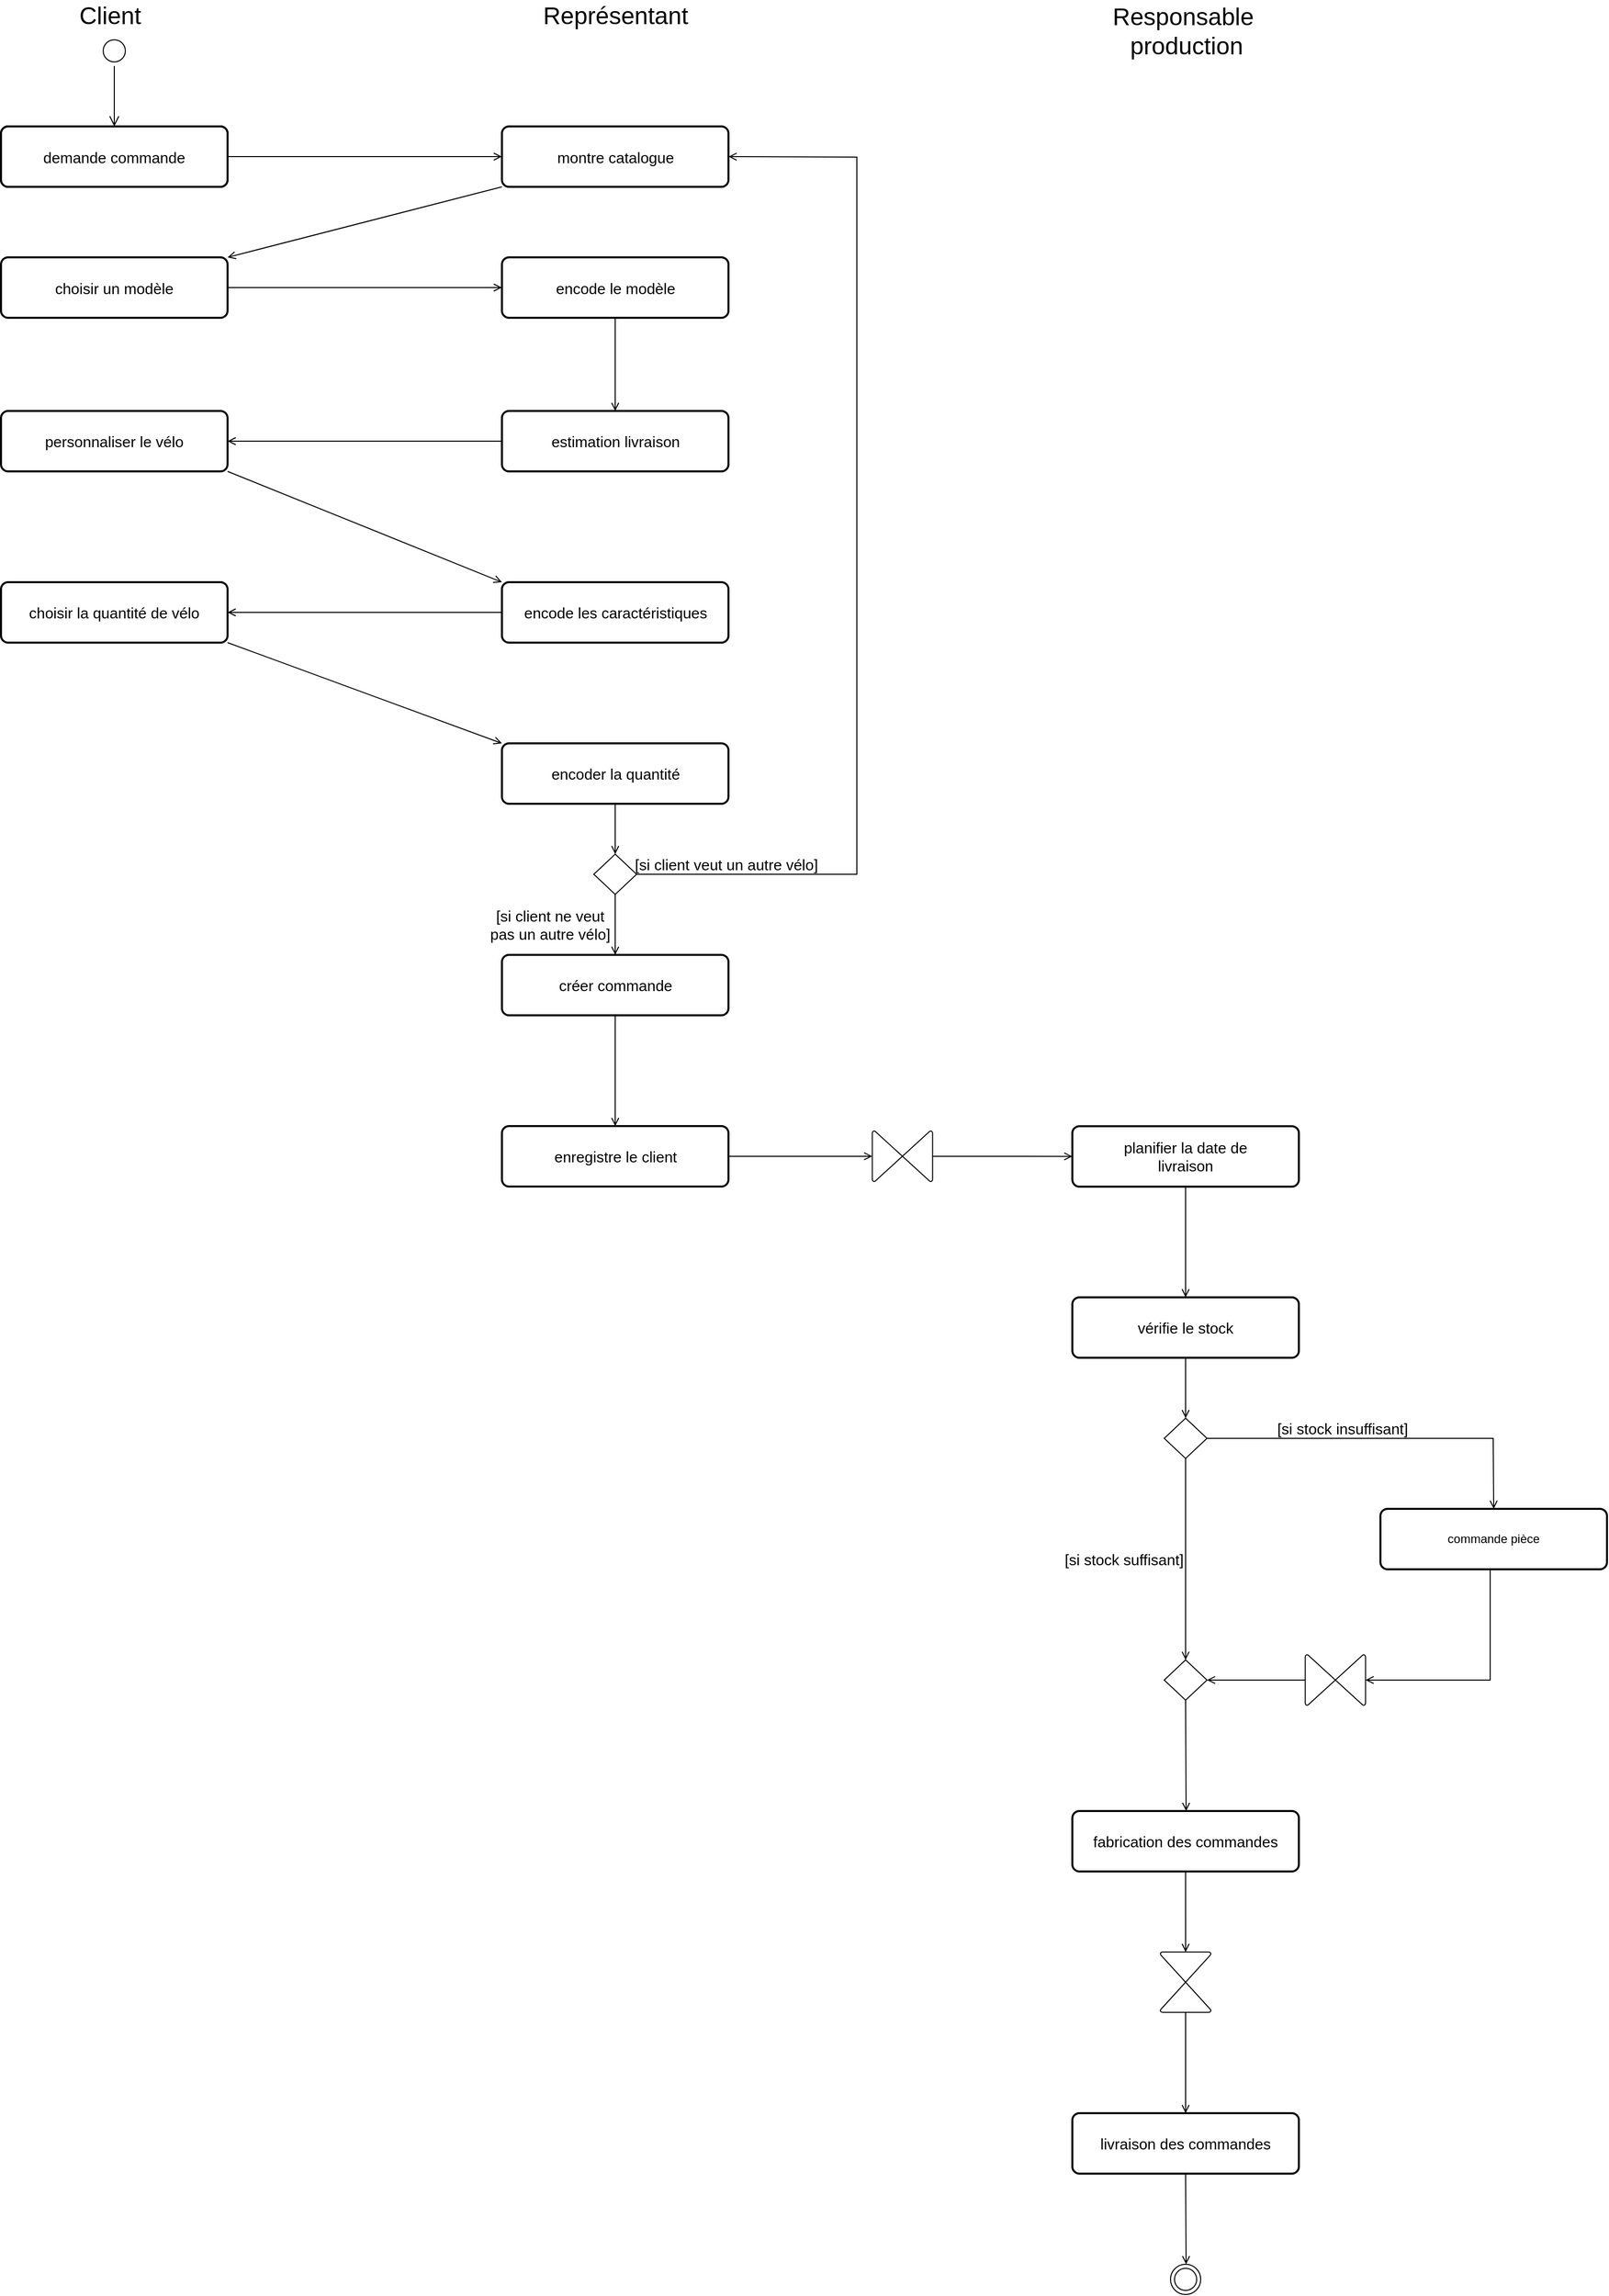 <mxfile version="16.0.3" type="device"><diagram id="G68pZuP1vdxTu390UAA3" name="Page-1"><mxGraphModel dx="2238" dy="596" grid="0" gridSize="10" guides="1" tooltips="1" connect="1" arrows="1" fold="1" page="0" pageScale="1" pageWidth="827" pageHeight="1169" math="0" shadow="0"><root><mxCell id="0"/><mxCell id="1" parent="0"/><mxCell id="jhn6J5TMrUQelm5t39YZ-1" value="" style="ellipse;html=1;shape=startState;" parent="1" vertex="1"><mxGeometry x="-712.5" y="47.5" width="30" height="30" as="geometry"/></mxCell><mxCell id="jhn6J5TMrUQelm5t39YZ-2" value="" style="edgeStyle=orthogonalEdgeStyle;html=1;verticalAlign=bottom;endArrow=open;endSize=8;rounded=0;" parent="1" source="jhn6J5TMrUQelm5t39YZ-1" edge="1"><mxGeometry relative="1" as="geometry"><mxPoint x="-697.5" y="137.5" as="targetPoint"/></mxGeometry></mxCell><mxCell id="jhn6J5TMrUQelm5t39YZ-3" value="demande commande" style="rounded=1;whiteSpace=wrap;html=1;absoluteArcSize=1;arcSize=14;strokeWidth=2;" parent="1" vertex="1"><mxGeometry x="-810" y="137.5" width="225" height="60" as="geometry"/></mxCell><mxCell id="jhn6J5TMrUQelm5t39YZ-5" value="&lt;font style=&quot;font-size: 15px&quot;&gt;demande commande&lt;/font&gt;" style="rounded=1;whiteSpace=wrap;html=1;absoluteArcSize=1;arcSize=14;strokeWidth=2;" parent="1" vertex="1"><mxGeometry x="-810" y="137.5" width="225" height="60" as="geometry"/></mxCell><mxCell id="jhn6J5TMrUQelm5t39YZ-6" value="&lt;span style=&quot;font-size: 15px&quot;&gt;choisir un modèle&lt;/span&gt;" style="rounded=1;whiteSpace=wrap;html=1;absoluteArcSize=1;arcSize=14;strokeWidth=2;" parent="1" vertex="1"><mxGeometry x="-810" y="267.5" width="225" height="60" as="geometry"/></mxCell><mxCell id="jhn6J5TMrUQelm5t39YZ-7" value="Client" style="text;html=1;align=center;verticalAlign=middle;resizable=0;points=[];autosize=1;strokeColor=none;fillColor=none;fontSize=24;" parent="1" vertex="1"><mxGeometry x="-742.5" y="12.5" width="80" height="30" as="geometry"/></mxCell><mxCell id="jhn6J5TMrUQelm5t39YZ-8" value="Représentant" style="text;html=1;align=center;verticalAlign=middle;resizable=0;points=[];autosize=1;strokeColor=none;fillColor=none;fontSize=24;" parent="1" vertex="1"><mxGeometry x="-280" y="12.5" width="160" height="30" as="geometry"/></mxCell><mxCell id="jhn6J5TMrUQelm5t39YZ-9" value="Responsable&amp;nbsp;&lt;br&gt;production" style="text;html=1;align=center;verticalAlign=middle;resizable=0;points=[];autosize=1;strokeColor=none;fillColor=none;fontSize=24;" parent="1" vertex="1"><mxGeometry x="286.5" y="12.5" width="160" height="60" as="geometry"/></mxCell><mxCell id="jhn6J5TMrUQelm5t39YZ-10" value="&lt;font style=&quot;font-size: 15px&quot;&gt;montre catalogue&lt;/font&gt;" style="rounded=1;whiteSpace=wrap;html=1;absoluteArcSize=1;arcSize=14;strokeWidth=2;" parent="1" vertex="1"><mxGeometry x="-312.5" y="137.5" width="225" height="60" as="geometry"/></mxCell><mxCell id="jhn6J5TMrUQelm5t39YZ-11" value="&lt;font style=&quot;font-size: 15px&quot;&gt;encode le modèle&lt;/font&gt;" style="rounded=1;whiteSpace=wrap;html=1;absoluteArcSize=1;arcSize=14;strokeWidth=2;" parent="1" vertex="1"><mxGeometry x="-312.5" y="267.5" width="225" height="60" as="geometry"/></mxCell><mxCell id="jhn6J5TMrUQelm5t39YZ-12" value="" style="endArrow=open;html=1;rounded=0;fontSize=15;exitX=1;exitY=0.5;exitDx=0;exitDy=0;entryX=0;entryY=0.5;entryDx=0;entryDy=0;endFill=0;" parent="1" source="jhn6J5TMrUQelm5t39YZ-5" target="jhn6J5TMrUQelm5t39YZ-10" edge="1"><mxGeometry width="50" height="50" relative="1" as="geometry"><mxPoint x="-290" y="210" as="sourcePoint"/><mxPoint x="-160" y="168" as="targetPoint"/></mxGeometry></mxCell><mxCell id="jhn6J5TMrUQelm5t39YZ-13" value="" style="endArrow=open;html=1;rounded=0;fontSize=15;exitX=0;exitY=1;exitDx=0;exitDy=0;entryX=1;entryY=0;entryDx=0;entryDy=0;endFill=0;" parent="1" source="jhn6J5TMrUQelm5t39YZ-10" target="jhn6J5TMrUQelm5t39YZ-6" edge="1"><mxGeometry width="50" height="50" relative="1" as="geometry"><mxPoint x="-250" y="210" as="sourcePoint"/><mxPoint x="-240" y="160" as="targetPoint"/></mxGeometry></mxCell><mxCell id="jhn6J5TMrUQelm5t39YZ-14" value="" style="endArrow=open;html=1;rounded=0;fontSize=15;exitX=1;exitY=0.5;exitDx=0;exitDy=0;entryX=0;entryY=0.5;entryDx=0;entryDy=0;endFill=0;" parent="1" source="jhn6J5TMrUQelm5t39YZ-6" target="jhn6J5TMrUQelm5t39YZ-11" edge="1"><mxGeometry width="50" height="50" relative="1" as="geometry"><mxPoint x="-290" y="210" as="sourcePoint"/><mxPoint x="-290" y="298" as="targetPoint"/></mxGeometry></mxCell><mxCell id="jhn6J5TMrUQelm5t39YZ-15" value="&lt;font style=&quot;font-size: 15px&quot;&gt;estimation livraison&lt;/font&gt;" style="rounded=1;whiteSpace=wrap;html=1;absoluteArcSize=1;arcSize=14;strokeWidth=2;" parent="1" vertex="1"><mxGeometry x="-312.5" y="420" width="225" height="60" as="geometry"/></mxCell><mxCell id="jhn6J5TMrUQelm5t39YZ-16" value="" style="endArrow=open;html=1;rounded=0;fontSize=15;entryX=0.5;entryY=0;entryDx=0;entryDy=0;exitX=0.5;exitY=1;exitDx=0;exitDy=0;endFill=0;" parent="1" source="jhn6J5TMrUQelm5t39YZ-11" target="jhn6J5TMrUQelm5t39YZ-15" edge="1"><mxGeometry width="50" height="50" relative="1" as="geometry"><mxPoint x="-400" y="390" as="sourcePoint"/><mxPoint x="-400" y="150" as="targetPoint"/></mxGeometry></mxCell><mxCell id="jhn6J5TMrUQelm5t39YZ-17" value="&lt;font style=&quot;font-size: 15px&quot;&gt;personnaliser le vélo&lt;/font&gt;" style="rounded=1;whiteSpace=wrap;html=1;absoluteArcSize=1;arcSize=14;strokeWidth=2;" parent="1" vertex="1"><mxGeometry x="-810" y="420" width="225" height="60" as="geometry"/></mxCell><mxCell id="jhn6J5TMrUQelm5t39YZ-18" value="&lt;font style=&quot;font-size: 15px&quot;&gt;encode les caractéristiques&lt;/font&gt;" style="rounded=1;whiteSpace=wrap;html=1;absoluteArcSize=1;arcSize=14;strokeWidth=2;" parent="1" vertex="1"><mxGeometry x="-312.5" y="590" width="225" height="60" as="geometry"/></mxCell><mxCell id="jhn6J5TMrUQelm5t39YZ-19" value="" style="endArrow=open;html=1;rounded=0;fontSize=15;exitX=0;exitY=0.5;exitDx=0;exitDy=0;entryX=1;entryY=0.5;entryDx=0;entryDy=0;endFill=0;" parent="1" source="jhn6J5TMrUQelm5t39YZ-15" target="jhn6J5TMrUQelm5t39YZ-17" edge="1"><mxGeometry width="50" height="50" relative="1" as="geometry"><mxPoint x="-290" y="470" as="sourcePoint"/><mxPoint x="-240" y="420" as="targetPoint"/></mxGeometry></mxCell><mxCell id="jhn6J5TMrUQelm5t39YZ-20" value="" style="endArrow=open;html=1;rounded=0;fontSize=15;exitX=1;exitY=1;exitDx=0;exitDy=0;entryX=0;entryY=0;entryDx=0;entryDy=0;endFill=0;" parent="1" source="jhn6J5TMrUQelm5t39YZ-17" target="jhn6J5TMrUQelm5t39YZ-18" edge="1"><mxGeometry width="50" height="50" relative="1" as="geometry"><mxPoint x="-290" y="470" as="sourcePoint"/><mxPoint x="-240" y="420" as="targetPoint"/></mxGeometry></mxCell><mxCell id="jhn6J5TMrUQelm5t39YZ-21" value="&lt;font style=&quot;font-size: 15px&quot;&gt;choisir la quantité de vélo&lt;/font&gt;" style="rounded=1;whiteSpace=wrap;html=1;absoluteArcSize=1;arcSize=14;strokeWidth=2;" parent="1" vertex="1"><mxGeometry x="-810" y="590" width="225" height="60" as="geometry"/></mxCell><mxCell id="jhn6J5TMrUQelm5t39YZ-22" value="" style="endArrow=open;html=1;rounded=0;fontSize=15;exitX=0;exitY=0.5;exitDx=0;exitDy=0;entryX=1;entryY=0.5;entryDx=0;entryDy=0;endFill=0;" parent="1" source="jhn6J5TMrUQelm5t39YZ-18" target="jhn6J5TMrUQelm5t39YZ-21" edge="1"><mxGeometry width="50" height="50" relative="1" as="geometry"><mxPoint x="-290" y="600" as="sourcePoint"/><mxPoint x="-240" y="550" as="targetPoint"/></mxGeometry></mxCell><mxCell id="jhn6J5TMrUQelm5t39YZ-23" value="&lt;font style=&quot;font-size: 15px&quot;&gt;encoder la quantité&lt;/font&gt;" style="rounded=1;whiteSpace=wrap;html=1;absoluteArcSize=1;arcSize=14;strokeWidth=2;" parent="1" vertex="1"><mxGeometry x="-312.5" y="750" width="225" height="60" as="geometry"/></mxCell><mxCell id="jhn6J5TMrUQelm5t39YZ-24" value="" style="endArrow=open;html=1;rounded=0;fontSize=15;exitX=1;exitY=1;exitDx=0;exitDy=0;entryX=0;entryY=0;entryDx=0;entryDy=0;endFill=0;" parent="1" source="jhn6J5TMrUQelm5t39YZ-21" target="jhn6J5TMrUQelm5t39YZ-23" edge="1"><mxGeometry width="50" height="50" relative="1" as="geometry"><mxPoint x="-290" y="710" as="sourcePoint"/><mxPoint x="-280" y="720" as="targetPoint"/></mxGeometry></mxCell><mxCell id="jhn6J5TMrUQelm5t39YZ-25" value="" style="rhombus;whiteSpace=wrap;html=1;fontSize=15;" parent="1" vertex="1"><mxGeometry x="-221.25" y="860" width="42.5" height="40" as="geometry"/></mxCell><mxCell id="jhn6J5TMrUQelm5t39YZ-34" value="" style="endArrow=open;html=1;rounded=0;fontSize=15;exitX=0.5;exitY=1;exitDx=0;exitDy=0;endFill=0;" parent="1" source="jhn6J5TMrUQelm5t39YZ-23" edge="1"><mxGeometry width="50" height="50" relative="1" as="geometry"><mxPoint x="-450" y="570" as="sourcePoint"/><mxPoint x="-200" y="860" as="targetPoint"/></mxGeometry></mxCell><mxCell id="jhn6J5TMrUQelm5t39YZ-35" value="" style="endArrow=open;html=1;rounded=0;fontSize=15;exitX=0.5;exitY=1;exitDx=0;exitDy=0;endFill=0;" parent="1" source="jhn6J5TMrUQelm5t39YZ-25" edge="1"><mxGeometry width="50" height="50" relative="1" as="geometry"><mxPoint x="-450" y="1000" as="sourcePoint"/><mxPoint x="-200" y="960" as="targetPoint"/></mxGeometry></mxCell><mxCell id="jhn6J5TMrUQelm5t39YZ-37" value="&lt;font style=&quot;font-size: 15px&quot;&gt;créer commande&lt;/font&gt;" style="rounded=1;whiteSpace=wrap;html=1;absoluteArcSize=1;arcSize=14;strokeWidth=2;" parent="1" vertex="1"><mxGeometry x="-312.5" y="960" width="225" height="60" as="geometry"/></mxCell><mxCell id="jhn6J5TMrUQelm5t39YZ-41" value="" style="endArrow=open;html=1;rounded=0;fontSize=15;entryX=1;entryY=0.5;entryDx=0;entryDy=0;exitX=1;exitY=0.5;exitDx=0;exitDy=0;endFill=0;" parent="1" source="jhn6J5TMrUQelm5t39YZ-25" target="jhn6J5TMrUQelm5t39YZ-10" edge="1"><mxGeometry width="50" height="50" relative="1" as="geometry"><mxPoint x="40" y="630" as="sourcePoint"/><mxPoint x="-400" y="450" as="targetPoint"/><Array as="points"><mxPoint x="40" y="880"/><mxPoint x="40" y="168"/></Array></mxGeometry></mxCell><mxCell id="jhn6J5TMrUQelm5t39YZ-42" value="[si client ne veut &lt;br&gt;pas un autre vélo]" style="text;html=1;align=center;verticalAlign=middle;resizable=0;points=[];autosize=1;strokeColor=none;fillColor=none;fontSize=15;" parent="1" vertex="1"><mxGeometry x="-330" y="910" width="130" height="40" as="geometry"/></mxCell><mxCell id="jhn6J5TMrUQelm5t39YZ-43" value="[si client veut un autre vélo]" style="text;html=1;align=center;verticalAlign=middle;resizable=0;points=[];autosize=1;strokeColor=none;fillColor=none;fontSize=15;" parent="1" vertex="1"><mxGeometry x="-190" y="860" width="200" height="20" as="geometry"/></mxCell><mxCell id="jhn6J5TMrUQelm5t39YZ-44" value="&lt;font style=&quot;font-size: 15px&quot;&gt;enregistre le client&lt;/font&gt;" style="rounded=1;whiteSpace=wrap;html=1;absoluteArcSize=1;arcSize=14;strokeWidth=2;" parent="1" vertex="1"><mxGeometry x="-312.5" y="1130" width="225" height="60" as="geometry"/></mxCell><mxCell id="jhn6J5TMrUQelm5t39YZ-45" value="" style="endArrow=open;html=1;rounded=0;fontSize=15;entryX=0.5;entryY=0;entryDx=0;entryDy=0;exitX=0.5;exitY=1;exitDx=0;exitDy=0;endFill=0;" parent="1" source="jhn6J5TMrUQelm5t39YZ-37" target="jhn6J5TMrUQelm5t39YZ-44" edge="1"><mxGeometry width="50" height="50" relative="1" as="geometry"><mxPoint x="-290" y="1140" as="sourcePoint"/><mxPoint x="-240" y="1090" as="targetPoint"/></mxGeometry></mxCell><mxCell id="jhn6J5TMrUQelm5t39YZ-46" value="" style="verticalLabelPosition=bottom;verticalAlign=top;html=1;shape=mxgraph.flowchart.collate;fontSize=15;rotation=90;" parent="1" vertex="1"><mxGeometry x="60" y="1130" width="50.53" height="59.91" as="geometry"/></mxCell><mxCell id="jhn6J5TMrUQelm5t39YZ-47" value="&lt;font style=&quot;font-size: 15px&quot;&gt;planifier la date de &lt;br&gt;livraison&lt;/font&gt;" style="rounded=1;whiteSpace=wrap;html=1;absoluteArcSize=1;arcSize=14;strokeWidth=2;" parent="1" vertex="1"><mxGeometry x="254" y="1130.09" width="225" height="60" as="geometry"/></mxCell><mxCell id="jhn6J5TMrUQelm5t39YZ-48" value="" style="endArrow=open;html=1;rounded=0;fontSize=15;exitX=1;exitY=0.5;exitDx=0;exitDy=0;entryX=0.5;entryY=1;entryDx=0;entryDy=0;entryPerimeter=0;endFill=0;" parent="1" source="jhn6J5TMrUQelm5t39YZ-44" target="jhn6J5TMrUQelm5t39YZ-46" edge="1"><mxGeometry width="50" height="50" relative="1" as="geometry"><mxPoint x="90" y="1090" as="sourcePoint"/><mxPoint x="50" y="1160" as="targetPoint"/></mxGeometry></mxCell><mxCell id="jhn6J5TMrUQelm5t39YZ-49" value="" style="endArrow=open;html=1;rounded=0;fontSize=15;entryX=0;entryY=0.5;entryDx=0;entryDy=0;exitX=0.5;exitY=0;exitDx=0;exitDy=0;exitPerimeter=0;endFill=0;" parent="1" source="jhn6J5TMrUQelm5t39YZ-46" target="jhn6J5TMrUQelm5t39YZ-47" edge="1"><mxGeometry width="50" height="50" relative="1" as="geometry"><mxPoint x="250" y="1090" as="sourcePoint"/><mxPoint x="300" y="1040" as="targetPoint"/></mxGeometry></mxCell><mxCell id="jhn6J5TMrUQelm5t39YZ-50" value="&lt;font style=&quot;font-size: 15px&quot;&gt;vérifie le stock&lt;/font&gt;" style="rounded=1;whiteSpace=wrap;html=1;absoluteArcSize=1;arcSize=14;strokeWidth=2;" parent="1" vertex="1"><mxGeometry x="254" y="1300" width="225" height="60" as="geometry"/></mxCell><mxCell id="jhn6J5TMrUQelm5t39YZ-51" value="" style="endArrow=open;html=1;rounded=0;fontSize=15;entryX=0.5;entryY=0;entryDx=0;entryDy=0;endFill=0;exitX=0.5;exitY=1;exitDx=0;exitDy=0;" parent="1" source="jhn6J5TMrUQelm5t39YZ-47" target="jhn6J5TMrUQelm5t39YZ-50" edge="1"><mxGeometry width="50" height="50" relative="1" as="geometry"><mxPoint x="90" y="1310" as="sourcePoint"/><mxPoint x="-80" y="760" as="targetPoint"/></mxGeometry></mxCell><mxCell id="jhn6J5TMrUQelm5t39YZ-54" value="" style="rhombus;whiteSpace=wrap;html=1;fontSize=15;" parent="1" vertex="1"><mxGeometry x="345.25" y="1420" width="42.5" height="40" as="geometry"/></mxCell><mxCell id="jhn6J5TMrUQelm5t39YZ-55" value="" style="endArrow=open;html=1;rounded=0;fontSize=15;entryX=0.5;entryY=0;entryDx=0;entryDy=0;exitX=0.5;exitY=1;exitDx=0;exitDy=0;endFill=0;" parent="1" source="jhn6J5TMrUQelm5t39YZ-50" target="jhn6J5TMrUQelm5t39YZ-54" edge="1"><mxGeometry width="50" height="50" relative="1" as="geometry"><mxPoint x="-70" y="1500" as="sourcePoint"/><mxPoint x="-20" y="1450" as="targetPoint"/></mxGeometry></mxCell><mxCell id="jhn6J5TMrUQelm5t39YZ-56" value="commande pièce" style="rounded=1;whiteSpace=wrap;html=1;absoluteArcSize=1;arcSize=14;strokeWidth=2;" parent="1" vertex="1"><mxGeometry x="560" y="1510" width="225" height="60" as="geometry"/></mxCell><mxCell id="jhn6J5TMrUQelm5t39YZ-57" value="" style="endArrow=open;html=1;rounded=0;fontSize=15;exitX=1;exitY=0.5;exitDx=0;exitDy=0;entryX=0.5;entryY=0;entryDx=0;entryDy=0;endFill=0;" parent="1" source="jhn6J5TMrUQelm5t39YZ-54" target="jhn6J5TMrUQelm5t39YZ-56" edge="1"><mxGeometry width="50" height="50" relative="1" as="geometry"><mxPoint x="390" y="1440" as="sourcePoint"/><mxPoint x="670" y="1490" as="targetPoint"/><Array as="points"><mxPoint x="672" y="1440"/></Array></mxGeometry></mxCell><mxCell id="jhn6J5TMrUQelm5t39YZ-59" value="" style="verticalLabelPosition=bottom;verticalAlign=top;html=1;shape=mxgraph.flowchart.collate;fontSize=15;rotation=90;" parent="1" vertex="1"><mxGeometry x="490" y="1650" width="50.53" height="59.91" as="geometry"/></mxCell><mxCell id="jhn6J5TMrUQelm5t39YZ-60" value="" style="endArrow=open;html=1;rounded=0;fontSize=15;entryX=0.5;entryY=0;entryDx=0;entryDy=0;entryPerimeter=0;endFill=0;" parent="1" target="jhn6J5TMrUQelm5t39YZ-59" edge="1"><mxGeometry width="50" height="50" relative="1" as="geometry"><mxPoint x="669" y="1570" as="sourcePoint"/><mxPoint x="280" y="1470" as="targetPoint"/><Array as="points"><mxPoint x="669" y="1680"/></Array></mxGeometry></mxCell><mxCell id="jhn6J5TMrUQelm5t39YZ-61" value="" style="rhombus;whiteSpace=wrap;html=1;fontSize=15;" parent="1" vertex="1"><mxGeometry x="345.25" y="1659.95" width="42.5" height="40" as="geometry"/></mxCell><mxCell id="jhn6J5TMrUQelm5t39YZ-62" value="" style="endArrow=open;html=1;rounded=0;fontSize=15;entryX=1;entryY=0.5;entryDx=0;entryDy=0;exitX=0.5;exitY=1;exitDx=0;exitDy=0;exitPerimeter=0;endFill=0;" parent="1" source="jhn6J5TMrUQelm5t39YZ-59" target="jhn6J5TMrUQelm5t39YZ-61" edge="1"><mxGeometry width="50" height="50" relative="1" as="geometry"><mxPoint x="480" y="1680" as="sourcePoint"/><mxPoint x="280" y="1470" as="targetPoint"/></mxGeometry></mxCell><mxCell id="jhn6J5TMrUQelm5t39YZ-64" value="" style="endArrow=open;html=1;rounded=0;fontSize=15;entryX=0.5;entryY=0;entryDx=0;entryDy=0;exitX=0.5;exitY=1;exitDx=0;exitDy=0;endFill=0;" parent="1" source="jhn6J5TMrUQelm5t39YZ-54" target="jhn6J5TMrUQelm5t39YZ-61" edge="1"><mxGeometry width="50" height="50" relative="1" as="geometry"><mxPoint x="230" y="1520" as="sourcePoint"/><mxPoint x="280" y="1470" as="targetPoint"/></mxGeometry></mxCell><mxCell id="jhn6J5TMrUQelm5t39YZ-65" value="" style="endArrow=open;html=1;rounded=0;fontSize=15;exitX=0.5;exitY=1;exitDx=0;exitDy=0;endFill=0;" parent="1" source="jhn6J5TMrUQelm5t39YZ-61" edge="1"><mxGeometry width="50" height="50" relative="1" as="geometry"><mxPoint x="230" y="1930" as="sourcePoint"/><mxPoint x="367" y="1810" as="targetPoint"/></mxGeometry></mxCell><mxCell id="jhn6J5TMrUQelm5t39YZ-67" value="&lt;font style=&quot;font-size: 15px&quot;&gt;fabrication des commandes&lt;/font&gt;" style="rounded=1;whiteSpace=wrap;html=1;absoluteArcSize=1;arcSize=14;strokeWidth=2;" parent="1" vertex="1"><mxGeometry x="254" y="1810" width="225" height="60" as="geometry"/></mxCell><mxCell id="jhn6J5TMrUQelm5t39YZ-68" value="&lt;font style=&quot;font-size: 15px&quot;&gt;livraison des commandes&lt;/font&gt;" style="rounded=1;whiteSpace=wrap;html=1;absoluteArcSize=1;arcSize=14;strokeWidth=2;" parent="1" vertex="1"><mxGeometry x="254.01" y="2110" width="225" height="60" as="geometry"/></mxCell><mxCell id="jhn6J5TMrUQelm5t39YZ-69" value="" style="verticalLabelPosition=bottom;verticalAlign=top;html=1;shape=mxgraph.flowchart.collate;fontSize=15;rotation=0;" parent="1" vertex="1"><mxGeometry x="341.24" y="1950" width="50.53" height="59.91" as="geometry"/></mxCell><mxCell id="jhn6J5TMrUQelm5t39YZ-70" value="" style="endArrow=open;html=1;rounded=0;fontSize=16;entryX=0.5;entryY=0;entryDx=0;entryDy=0;entryPerimeter=0;exitX=0.5;exitY=1;exitDx=0;exitDy=0;endFill=0;" parent="1" source="jhn6J5TMrUQelm5t39YZ-67" target="jhn6J5TMrUQelm5t39YZ-69" edge="1"><mxGeometry width="50" height="50" relative="1" as="geometry"><mxPoint x="230" y="1980" as="sourcePoint"/><mxPoint x="280" y="1930" as="targetPoint"/></mxGeometry></mxCell><mxCell id="jhn6J5TMrUQelm5t39YZ-71" value="" style="endArrow=open;html=1;rounded=0;fontSize=16;entryX=0.5;entryY=0;entryDx=0;entryDy=0;exitX=0.5;exitY=1;exitDx=0;exitDy=0;exitPerimeter=0;endFill=0;" parent="1" source="jhn6J5TMrUQelm5t39YZ-69" target="jhn6J5TMrUQelm5t39YZ-68" edge="1"><mxGeometry width="50" height="50" relative="1" as="geometry"><mxPoint x="230" y="1980" as="sourcePoint"/><mxPoint x="280" y="1930" as="targetPoint"/></mxGeometry></mxCell><mxCell id="jhn6J5TMrUQelm5t39YZ-72" value="" style="endArrow=open;html=1;rounded=0;fontSize=15;exitX=0.5;exitY=1;exitDx=0;exitDy=0;endFill=0;" parent="1" source="jhn6J5TMrUQelm5t39YZ-68" edge="1"><mxGeometry width="50" height="50" relative="1" as="geometry"><mxPoint x="230" y="1980" as="sourcePoint"/><mxPoint x="367" y="2260" as="targetPoint"/></mxGeometry></mxCell><mxCell id="jhn6J5TMrUQelm5t39YZ-73" value="" style="ellipse;html=1;shape=endState;fontSize=15;" parent="1" vertex="1"><mxGeometry x="351.5" y="2260" width="30" height="30" as="geometry"/></mxCell><mxCell id="jhn6J5TMrUQelm5t39YZ-75" value="&lt;font style=&quot;font-size: 15px&quot;&gt;[si stock insuffisant]&lt;/font&gt;" style="text;html=1;align=center;verticalAlign=middle;resizable=0;points=[];autosize=1;strokeColor=none;fillColor=none;fontSize=15;" parent="1" vertex="1"><mxGeometry x="446.5" y="1420" width="150" height="20" as="geometry"/></mxCell><mxCell id="jhn6J5TMrUQelm5t39YZ-76" value="[si stock suffisant]" style="text;html=1;align=center;verticalAlign=middle;resizable=0;points=[];autosize=1;strokeColor=none;fillColor=none;fontSize=15;" parent="1" vertex="1"><mxGeometry x="240" y="1550" width="130" height="20" as="geometry"/></mxCell></root></mxGraphModel></diagram></mxfile>